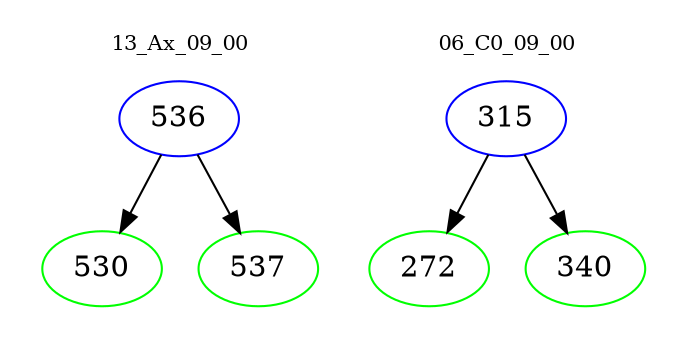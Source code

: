 digraph{
subgraph cluster_0 {
color = white
label = "13_Ax_09_00";
fontsize=10;
T0_536 [label="536", color="blue"]
T0_536 -> T0_530 [color="black"]
T0_530 [label="530", color="green"]
T0_536 -> T0_537 [color="black"]
T0_537 [label="537", color="green"]
}
subgraph cluster_1 {
color = white
label = "06_C0_09_00";
fontsize=10;
T1_315 [label="315", color="blue"]
T1_315 -> T1_272 [color="black"]
T1_272 [label="272", color="green"]
T1_315 -> T1_340 [color="black"]
T1_340 [label="340", color="green"]
}
}
